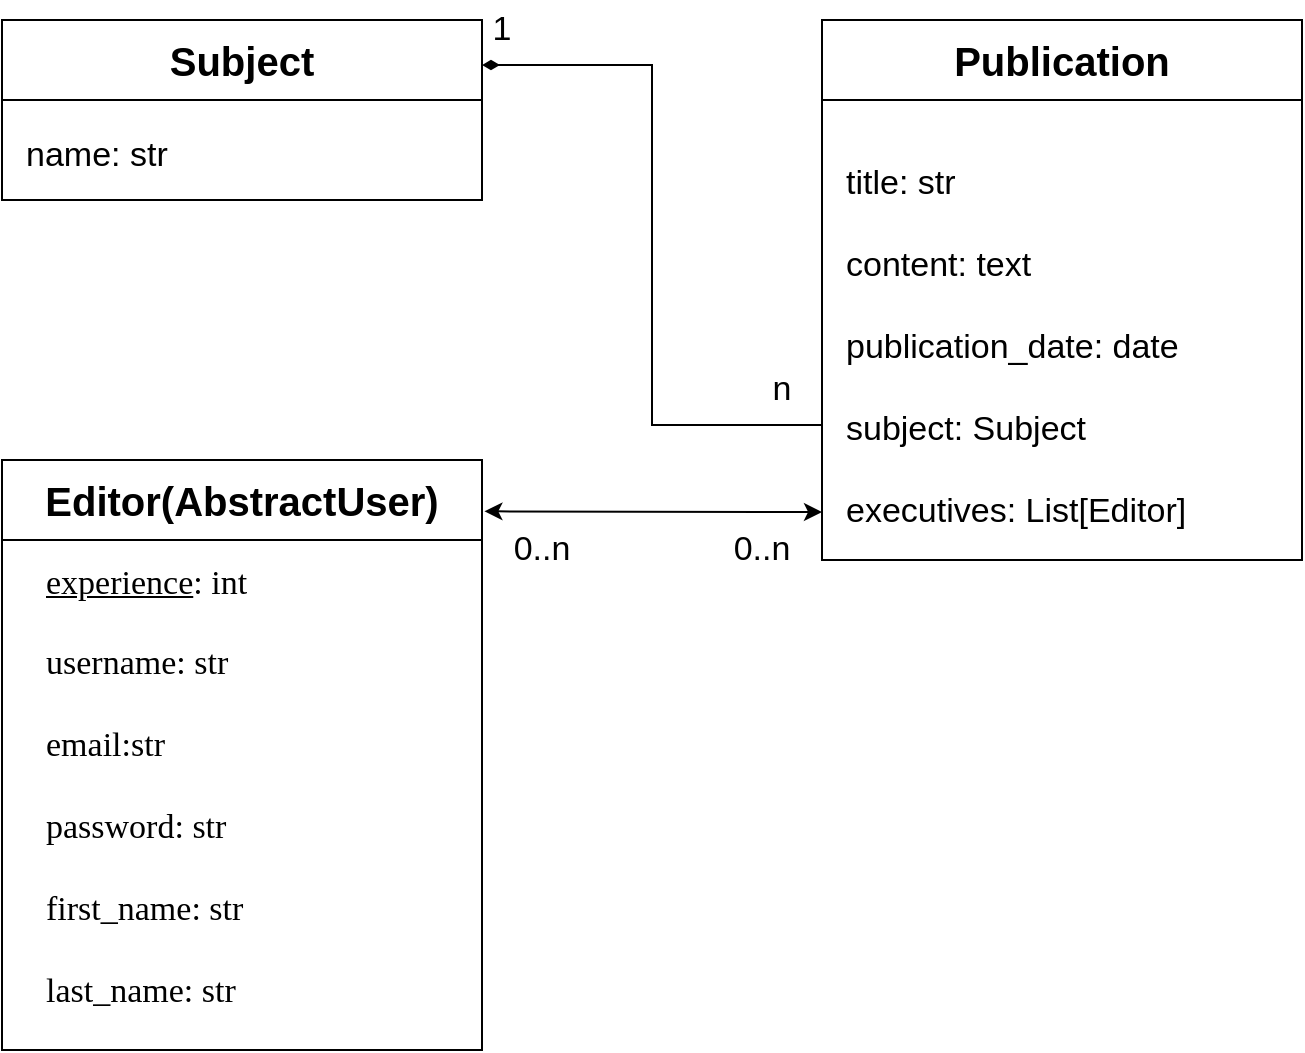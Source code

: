 <mxfile version="26.0.2">
  <diagram name="Page-1" id="OVcS8Alv_T-uJs1jZaDE">
    <mxGraphModel dx="1434" dy="754" grid="1" gridSize="10" guides="1" tooltips="1" connect="1" arrows="1" fold="1" page="1" pageScale="1" pageWidth="850" pageHeight="1100" math="0" shadow="0">
      <root>
        <mxCell id="0" />
        <mxCell id="1" parent="0" />
        <mxCell id="XHiDL_9w_AK1erUn259C-4" value="&lt;font style=&quot;font-size: 20px;&quot;&gt;Publication&lt;/font&gt;" style="swimlane;whiteSpace=wrap;html=1;fontSize=15;startSize=40;" vertex="1" parent="1">
          <mxGeometry x="520" y="220" width="240" height="270" as="geometry">
            <mxRectangle x="510" y="110" width="100" height="30" as="alternateBounds" />
          </mxGeometry>
        </mxCell>
        <mxCell id="XHiDL_9w_AK1erUn259C-8" value="&lt;div align=&quot;left&quot;&gt;&lt;font face=&quot;Helvetica&quot;&gt;title: str&lt;br&gt;&lt;br&gt;&lt;/font&gt;&lt;/div&gt;&lt;div align=&quot;left&quot;&gt;&lt;font face=&quot;Helvetica&quot;&gt;content: text&lt;br&gt;&lt;br&gt;publication_date: date&lt;br&gt;&lt;br&gt;subject: Subject&lt;br&gt;&lt;br&gt;executives: List[Editor]&lt;/font&gt;&lt;/div&gt;" style="text;html=1;align=left;verticalAlign=bottom;resizable=0;points=[];autosize=1;strokeColor=none;fillColor=none;fontSize=17;horizontal=1;fontFamily=Tahoma;" vertex="1" parent="XHiDL_9w_AK1erUn259C-4">
          <mxGeometry x="10" y="48" width="190" height="210" as="geometry" />
        </mxCell>
        <mxCell id="XHiDL_9w_AK1erUn259C-16" value="&lt;font style=&quot;font-size: 17px;&quot;&gt;n&lt;/font&gt;" style="text;strokeColor=none;align=center;fillColor=none;html=1;verticalAlign=middle;whiteSpace=wrap;rounded=0;" vertex="1" parent="XHiDL_9w_AK1erUn259C-4">
          <mxGeometry x="-50" y="170" width="60" height="30" as="geometry" />
        </mxCell>
        <mxCell id="XHiDL_9w_AK1erUn259C-10" value="&lt;font style=&quot;font-size: 20px;&quot;&gt;Editor(AbstractUser)&lt;/font&gt;" style="swimlane;whiteSpace=wrap;html=1;fontSize=15;startSize=40;" vertex="1" parent="1">
          <mxGeometry x="110" y="440" width="240" height="295" as="geometry">
            <mxRectangle x="510" y="110" width="100" height="30" as="alternateBounds" />
          </mxGeometry>
        </mxCell>
        <mxCell id="XHiDL_9w_AK1erUn259C-11" value="&lt;div&gt;&lt;u&gt;experience&lt;/u&gt;: int&lt;/div&gt;&lt;div&gt;&lt;br&gt;&lt;/div&gt;&lt;div&gt;username: str&lt;/div&gt;&lt;div&gt;&lt;br&gt;&lt;/div&gt;&lt;div&gt;email:str&lt;/div&gt;&lt;div&gt;&lt;br&gt;&lt;/div&gt;&lt;div&gt;password: str&lt;/div&gt;&lt;div&gt;&lt;br&gt;&lt;/div&gt;&lt;div&gt;first_name: str&lt;/div&gt;&lt;div&gt;&lt;br&gt;&lt;/div&gt;&lt;div&gt;last_name: str&lt;/div&gt;" style="text;html=1;align=left;verticalAlign=bottom;resizable=0;points=[];autosize=1;strokeColor=none;fillColor=none;fontSize=17;horizontal=1;fontFamily=Tahoma;" vertex="1" parent="XHiDL_9w_AK1erUn259C-10">
          <mxGeometry x="20" y="38" width="130" height="240" as="geometry" />
        </mxCell>
        <mxCell id="XHiDL_9w_AK1erUn259C-14" style="edgeStyle=orthogonalEdgeStyle;rounded=0;orthogonalLoop=1;jettySize=auto;html=1;exitX=1;exitY=0.25;exitDx=0;exitDy=0;entryX=0;entryY=0.75;entryDx=0;entryDy=0;strokeWidth=1;startArrow=diamondThin;startFill=1;targetPerimeterSpacing=11;sourcePerimeterSpacing=5;endArrow=baseDash;endFill=0;jumpSize=6;endSize=10;" edge="1" parent="1" source="XHiDL_9w_AK1erUn259C-12" target="XHiDL_9w_AK1erUn259C-4">
          <mxGeometry relative="1" as="geometry" />
        </mxCell>
        <mxCell id="XHiDL_9w_AK1erUn259C-12" value="Subject" style="swimlane;whiteSpace=wrap;html=1;fontSize=20;startSize=40;" vertex="1" parent="1">
          <mxGeometry x="110" y="220" width="240" height="90" as="geometry">
            <mxRectangle x="510" y="110" width="100" height="30" as="alternateBounds" />
          </mxGeometry>
        </mxCell>
        <mxCell id="XHiDL_9w_AK1erUn259C-13" value="&lt;div align=&quot;left&quot;&gt;&lt;font face=&quot;Helvetica&quot;&gt;name: str&lt;/font&gt;&lt;/div&gt;" style="text;html=1;align=left;verticalAlign=bottom;resizable=0;points=[];autosize=1;strokeColor=none;fillColor=none;fontSize=17;horizontal=1;fontFamily=Tahoma;" vertex="1" parent="XHiDL_9w_AK1erUn259C-12">
          <mxGeometry x="10" y="50" width="90" height="30" as="geometry" />
        </mxCell>
        <mxCell id="XHiDL_9w_AK1erUn259C-15" value="&lt;font style=&quot;font-size: 17px;&quot;&gt;1&lt;/font&gt;" style="text;strokeColor=none;align=center;fillColor=none;html=1;verticalAlign=middle;whiteSpace=wrap;rounded=0;" vertex="1" parent="1">
          <mxGeometry x="330" y="210" width="60" height="30" as="geometry" />
        </mxCell>
        <mxCell id="XHiDL_9w_AK1erUn259C-17" value="" style="endArrow=classic;startArrow=classic;html=1;rounded=0;exitX=1.005;exitY=0.087;exitDx=0;exitDy=0;exitPerimeter=0;" edge="1" parent="1" source="XHiDL_9w_AK1erUn259C-10">
          <mxGeometry width="50" height="50" relative="1" as="geometry">
            <mxPoint x="450" y="540" as="sourcePoint" />
            <mxPoint x="520" y="466" as="targetPoint" />
          </mxGeometry>
        </mxCell>
        <mxCell id="XHiDL_9w_AK1erUn259C-19" value="&lt;font style=&quot;font-size: 17px;&quot;&gt;0..n&lt;/font&gt;" style="text;strokeColor=none;align=center;fillColor=none;html=1;verticalAlign=middle;whiteSpace=wrap;rounded=0;" vertex="1" parent="1">
          <mxGeometry x="350" y="470" width="60" height="30" as="geometry" />
        </mxCell>
        <mxCell id="XHiDL_9w_AK1erUn259C-20" value="&lt;font style=&quot;font-size: 17px;&quot;&gt;0..n&lt;/font&gt;" style="text;strokeColor=none;align=center;fillColor=none;html=1;verticalAlign=middle;whiteSpace=wrap;rounded=0;" vertex="1" parent="1">
          <mxGeometry x="460" y="470" width="60" height="30" as="geometry" />
        </mxCell>
      </root>
    </mxGraphModel>
  </diagram>
</mxfile>
